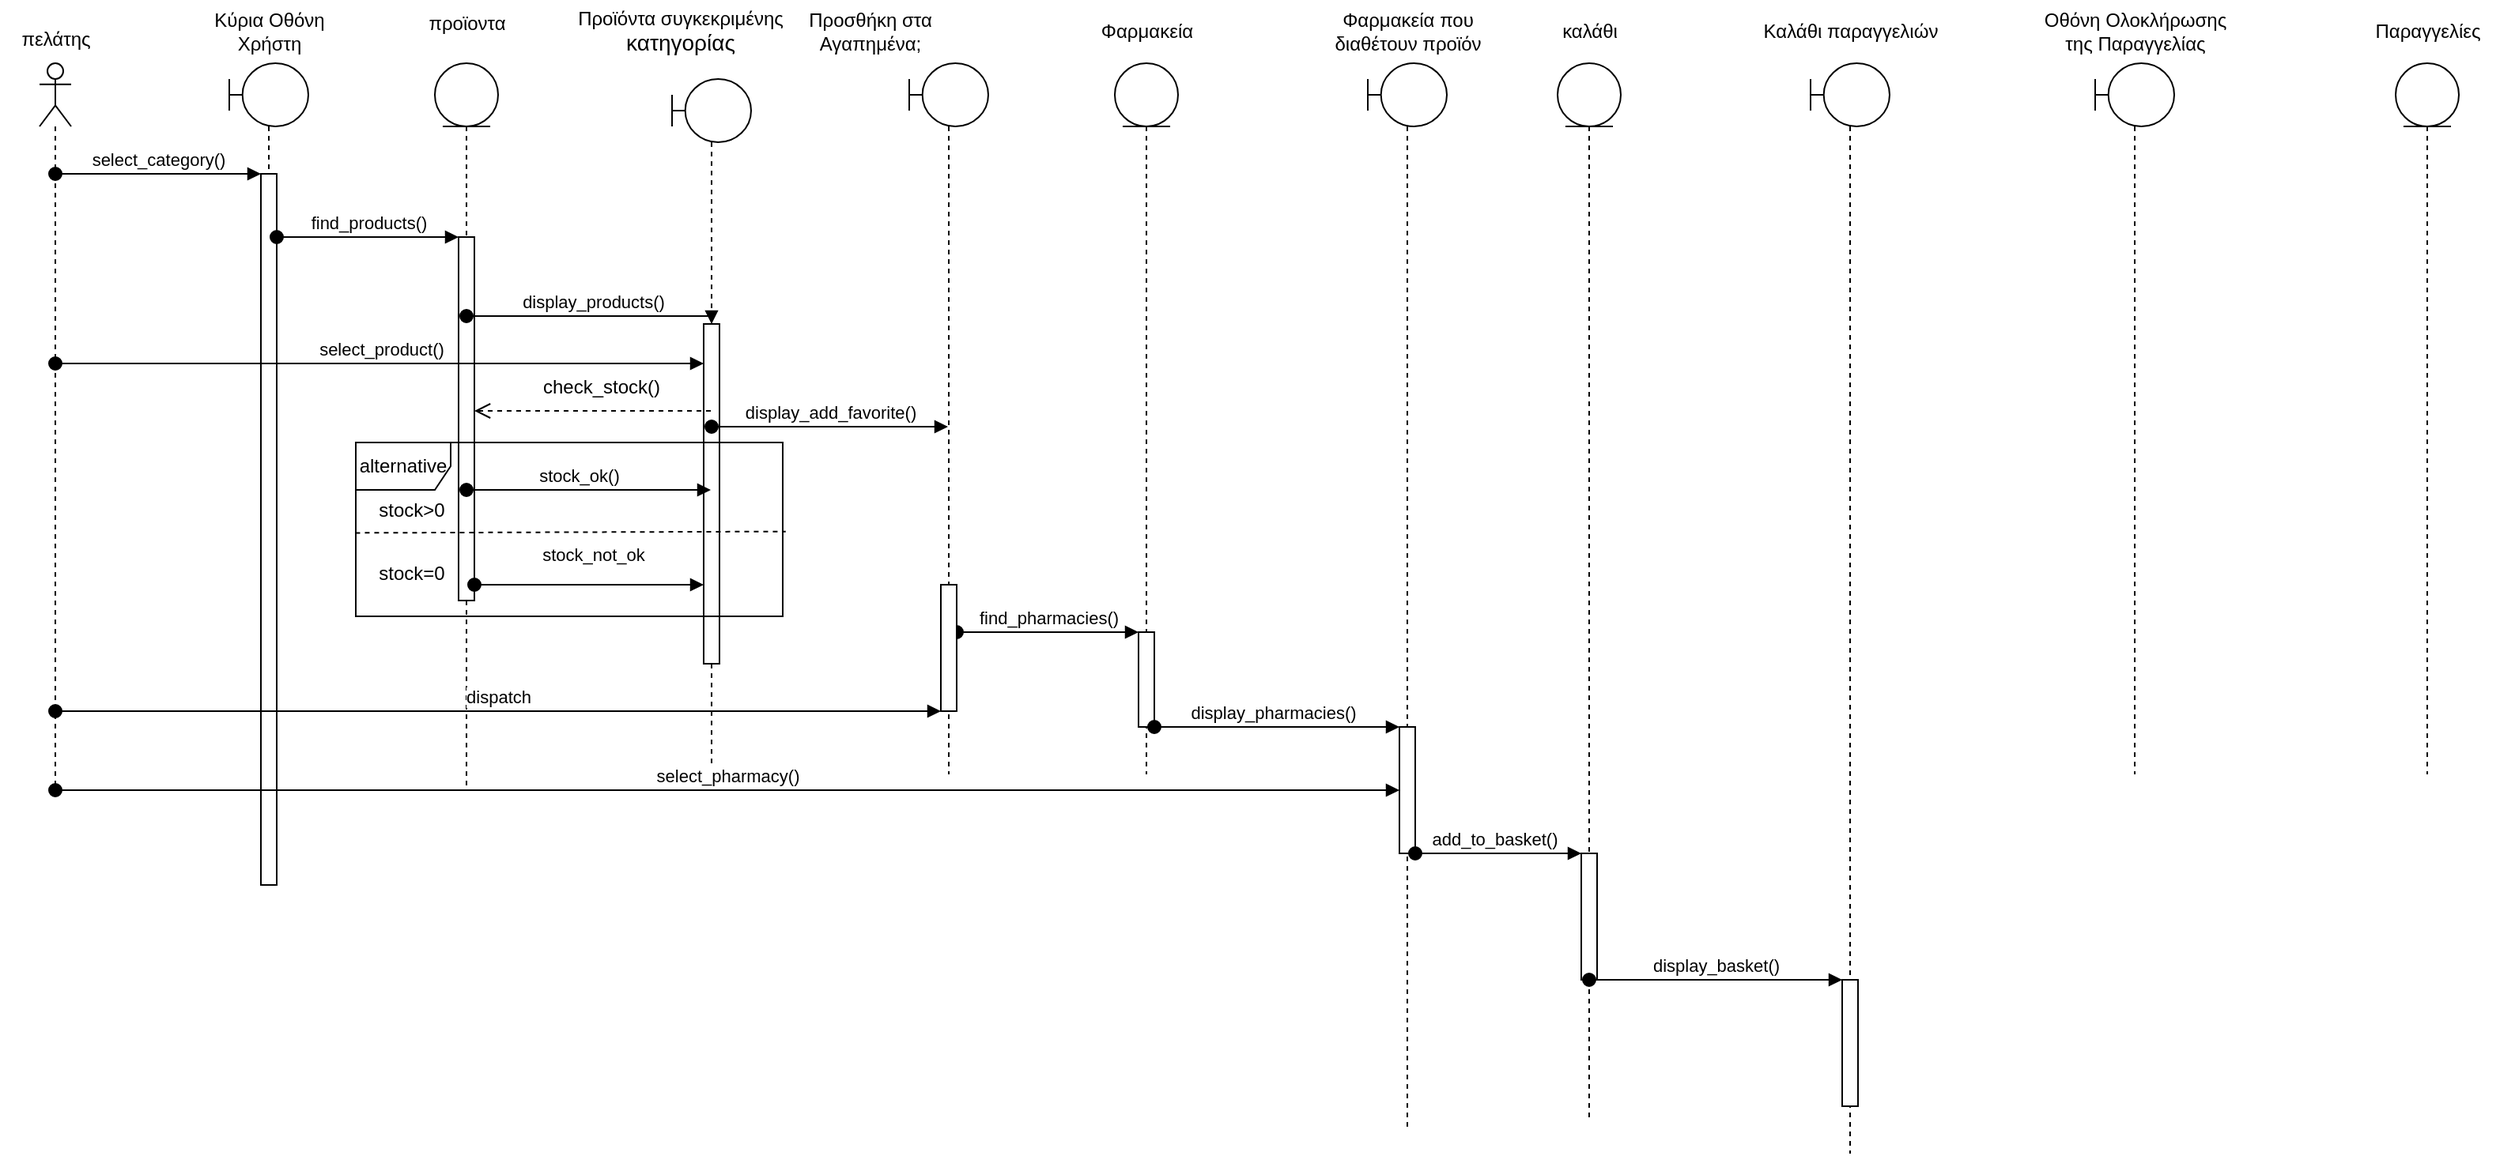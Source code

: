 <mxfile version="21.2.3" type="device">
  <diagram name="Page-1" id="1DoeDKS25Smfo94C-mYB">
    <mxGraphModel dx="521" dy="531" grid="1" gridSize="10" guides="1" tooltips="1" connect="1" arrows="1" fold="1" page="1" pageScale="1" pageWidth="850" pageHeight="1100" math="0" shadow="0">
      <root>
        <mxCell id="0" />
        <mxCell id="1" parent="0" />
        <mxCell id="W0jKoZ5k8YGo32PZeB8--1" value="" style="shape=umlLifeline;perimeter=lifelinePerimeter;whiteSpace=wrap;html=1;container=1;dropTarget=0;collapsible=0;recursiveResize=0;outlineConnect=0;portConstraint=eastwest;newEdgeStyle={&quot;edgeStyle&quot;:&quot;elbowEdgeStyle&quot;,&quot;elbow&quot;:&quot;vertical&quot;,&quot;curved&quot;:0,&quot;rounded&quot;:0};participant=umlActor;" vertex="1" parent="1">
          <mxGeometry x="290" y="190" width="20" height="460" as="geometry" />
        </mxCell>
        <mxCell id="W0jKoZ5k8YGo32PZeB8--7" value="πελάτης" style="text;html=1;align=center;verticalAlign=middle;resizable=0;points=[];autosize=1;strokeColor=none;fillColor=none;" vertex="1" parent="1">
          <mxGeometry x="265" y="160" width="70" height="30" as="geometry" />
        </mxCell>
        <mxCell id="W0jKoZ5k8YGo32PZeB8--9" value="Κύρια&amp;nbsp;&lt;span style=&quot;&quot;&gt;Οθόνη&lt;/span&gt;&lt;br style=&quot;border-color: var(--border-color);&quot;&gt;&lt;span style=&quot;&quot;&gt;Χρήστη&lt;/span&gt;" style="text;html=1;align=center;verticalAlign=middle;resizable=0;points=[];autosize=1;strokeColor=none;fillColor=none;" vertex="1" parent="1">
          <mxGeometry x="390" y="150" width="90" height="40" as="geometry" />
        </mxCell>
        <mxCell id="W0jKoZ5k8YGo32PZeB8--10" value="Προϊόντα συγκεκριμένης&lt;br style=&quot;border-color: var(--border-color); font-size: 14px;&quot;&gt;&lt;span style=&quot;border-color: var(--border-color); font-size: 14px;&quot;&gt;κατηγορίας&lt;/span&gt;" style="text;html=1;align=center;verticalAlign=middle;resizable=0;points=[];autosize=1;strokeColor=none;fillColor=none;" vertex="1" parent="1">
          <mxGeometry x="620" y="150" width="150" height="40" as="geometry" />
        </mxCell>
        <mxCell id="W0jKoZ5k8YGo32PZeB8--11" value="" style="shape=umlLifeline;perimeter=lifelinePerimeter;whiteSpace=wrap;html=1;container=1;dropTarget=0;collapsible=0;recursiveResize=0;outlineConnect=0;portConstraint=eastwest;newEdgeStyle={&quot;edgeStyle&quot;:&quot;elbowEdgeStyle&quot;,&quot;elbow&quot;:&quot;vertical&quot;,&quot;curved&quot;:0,&quot;rounded&quot;:0};participant=umlBoundary;" vertex="1" parent="1">
          <mxGeometry x="410" y="190" width="50" height="520" as="geometry" />
        </mxCell>
        <mxCell id="W0jKoZ5k8YGo32PZeB8--38" value="" style="html=1;points=[];perimeter=orthogonalPerimeter;outlineConnect=0;targetShapes=umlLifeline;portConstraint=eastwest;newEdgeStyle={&quot;edgeStyle&quot;:&quot;elbowEdgeStyle&quot;,&quot;elbow&quot;:&quot;vertical&quot;,&quot;curved&quot;:0,&quot;rounded&quot;:0};" vertex="1" parent="W0jKoZ5k8YGo32PZeB8--11">
          <mxGeometry x="20" y="70" width="10" height="450" as="geometry" />
        </mxCell>
        <mxCell id="W0jKoZ5k8YGo32PZeB8--12" value="" style="shape=umlLifeline;perimeter=lifelinePerimeter;whiteSpace=wrap;html=1;container=1;dropTarget=0;collapsible=0;recursiveResize=0;outlineConnect=0;portConstraint=eastwest;newEdgeStyle={&quot;edgeStyle&quot;:&quot;elbowEdgeStyle&quot;,&quot;elbow&quot;:&quot;vertical&quot;,&quot;curved&quot;:0,&quot;rounded&quot;:0};participant=umlBoundary;" vertex="1" parent="1">
          <mxGeometry x="690" y="200" width="50" height="440" as="geometry" />
        </mxCell>
        <mxCell id="W0jKoZ5k8YGo32PZeB8--35" value="" style="html=1;points=[];perimeter=orthogonalPerimeter;outlineConnect=0;targetShapes=umlLifeline;portConstraint=eastwest;newEdgeStyle={&quot;edgeStyle&quot;:&quot;elbowEdgeStyle&quot;,&quot;elbow&quot;:&quot;vertical&quot;,&quot;curved&quot;:0,&quot;rounded&quot;:0};" vertex="1" parent="W0jKoZ5k8YGo32PZeB8--12">
          <mxGeometry x="20" y="155" width="10" height="215" as="geometry" />
        </mxCell>
        <mxCell id="W0jKoZ5k8YGo32PZeB8--14" value="" style="shape=umlLifeline;perimeter=lifelinePerimeter;whiteSpace=wrap;html=1;container=1;dropTarget=0;collapsible=0;recursiveResize=0;outlineConnect=0;portConstraint=eastwest;newEdgeStyle={&quot;edgeStyle&quot;:&quot;elbowEdgeStyle&quot;,&quot;elbow&quot;:&quot;vertical&quot;,&quot;curved&quot;:0,&quot;rounded&quot;:0};participant=umlBoundary;" vertex="1" parent="1">
          <mxGeometry x="840" y="190" width="50" height="450" as="geometry" />
        </mxCell>
        <mxCell id="W0jKoZ5k8YGo32PZeB8--15" value="Προσθήκη στα &lt;br&gt;Αγαπημένα;" style="text;html=1;align=center;verticalAlign=middle;resizable=0;points=[];autosize=1;strokeColor=none;fillColor=none;" vertex="1" parent="1">
          <mxGeometry x="765" y="150" width="100" height="40" as="geometry" />
        </mxCell>
        <mxCell id="W0jKoZ5k8YGo32PZeB8--16" value="" style="shape=umlLifeline;perimeter=lifelinePerimeter;whiteSpace=wrap;html=1;container=1;dropTarget=0;collapsible=0;recursiveResize=0;outlineConnect=0;portConstraint=eastwest;newEdgeStyle={&quot;edgeStyle&quot;:&quot;elbowEdgeStyle&quot;,&quot;elbow&quot;:&quot;vertical&quot;,&quot;curved&quot;:0,&quot;rounded&quot;:0};participant=umlBoundary;" vertex="1" parent="1">
          <mxGeometry x="1130" y="190" width="50" height="675" as="geometry" />
        </mxCell>
        <mxCell id="W0jKoZ5k8YGo32PZeB8--49" value="" style="html=1;points=[];perimeter=orthogonalPerimeter;outlineConnect=0;targetShapes=umlLifeline;portConstraint=eastwest;newEdgeStyle={&quot;edgeStyle&quot;:&quot;elbowEdgeStyle&quot;,&quot;elbow&quot;:&quot;vertical&quot;,&quot;curved&quot;:0,&quot;rounded&quot;:0};" vertex="1" parent="W0jKoZ5k8YGo32PZeB8--16">
          <mxGeometry x="20" y="420" width="10" height="80" as="geometry" />
        </mxCell>
        <mxCell id="W0jKoZ5k8YGo32PZeB8--17" value="" style="shape=umlLifeline;perimeter=lifelinePerimeter;whiteSpace=wrap;html=1;container=1;dropTarget=0;collapsible=0;recursiveResize=0;outlineConnect=0;portConstraint=eastwest;newEdgeStyle={&quot;edgeStyle&quot;:&quot;elbowEdgeStyle&quot;,&quot;elbow&quot;:&quot;vertical&quot;,&quot;curved&quot;:0,&quot;rounded&quot;:0};participant=umlBoundary;" vertex="1" parent="1">
          <mxGeometry x="1410" y="190" width="50" height="690" as="geometry" />
        </mxCell>
        <mxCell id="W0jKoZ5k8YGo32PZeB8--65" value="" style="html=1;points=[];perimeter=orthogonalPerimeter;outlineConnect=0;targetShapes=umlLifeline;portConstraint=eastwest;newEdgeStyle={&quot;edgeStyle&quot;:&quot;elbowEdgeStyle&quot;,&quot;elbow&quot;:&quot;vertical&quot;,&quot;curved&quot;:0,&quot;rounded&quot;:0};" vertex="1" parent="W0jKoZ5k8YGo32PZeB8--17">
          <mxGeometry x="20" y="580" width="10" height="80" as="geometry" />
        </mxCell>
        <mxCell id="W0jKoZ5k8YGo32PZeB8--18" value="" style="shape=umlLifeline;perimeter=lifelinePerimeter;whiteSpace=wrap;html=1;container=1;dropTarget=0;collapsible=0;recursiveResize=0;outlineConnect=0;portConstraint=eastwest;newEdgeStyle={&quot;edgeStyle&quot;:&quot;elbowEdgeStyle&quot;,&quot;elbow&quot;:&quot;vertical&quot;,&quot;curved&quot;:0,&quot;rounded&quot;:0};participant=umlEntity;" vertex="1" parent="1">
          <mxGeometry x="970" y="190" width="40" height="450" as="geometry" />
        </mxCell>
        <mxCell id="W0jKoZ5k8YGo32PZeB8--47" value="" style="html=1;points=[];perimeter=orthogonalPerimeter;outlineConnect=0;targetShapes=umlLifeline;portConstraint=eastwest;newEdgeStyle={&quot;edgeStyle&quot;:&quot;elbowEdgeStyle&quot;,&quot;elbow&quot;:&quot;vertical&quot;,&quot;curved&quot;:0,&quot;rounded&quot;:0};" vertex="1" parent="W0jKoZ5k8YGo32PZeB8--18">
          <mxGeometry x="15" y="360" width="10" height="60" as="geometry" />
        </mxCell>
        <mxCell id="W0jKoZ5k8YGo32PZeB8--19" value="Φαρμακεία" style="text;html=1;align=center;verticalAlign=middle;resizable=0;points=[];autosize=1;strokeColor=none;fillColor=none;" vertex="1" parent="1">
          <mxGeometry x="950" y="155" width="80" height="30" as="geometry" />
        </mxCell>
        <mxCell id="W0jKoZ5k8YGo32PZeB8--20" value="Φαρμακεία που &lt;br&gt;διαθέτουν&amp;nbsp;προϊόν" style="text;html=1;align=center;verticalAlign=middle;resizable=0;points=[];autosize=1;strokeColor=none;fillColor=none;" vertex="1" parent="1">
          <mxGeometry x="1095" y="150" width="120" height="40" as="geometry" />
        </mxCell>
        <mxCell id="W0jKoZ5k8YGo32PZeB8--21" value="καλάθι" style="text;html=1;align=center;verticalAlign=middle;resizable=0;points=[];autosize=1;strokeColor=none;fillColor=none;" vertex="1" parent="1">
          <mxGeometry x="1240" y="155" width="60" height="30" as="geometry" />
        </mxCell>
        <mxCell id="W0jKoZ5k8YGo32PZeB8--22" value="" style="shape=umlLifeline;perimeter=lifelinePerimeter;whiteSpace=wrap;html=1;container=1;dropTarget=0;collapsible=0;recursiveResize=0;outlineConnect=0;portConstraint=eastwest;newEdgeStyle={&quot;edgeStyle&quot;:&quot;elbowEdgeStyle&quot;,&quot;elbow&quot;:&quot;vertical&quot;,&quot;curved&quot;:0,&quot;rounded&quot;:0};participant=umlBoundary;" vertex="1" parent="1">
          <mxGeometry x="1590" y="190" width="50" height="450" as="geometry" />
        </mxCell>
        <mxCell id="W0jKoZ5k8YGo32PZeB8--23" value="" style="shape=umlLifeline;perimeter=lifelinePerimeter;whiteSpace=wrap;html=1;container=1;dropTarget=0;collapsible=0;recursiveResize=0;outlineConnect=0;portConstraint=eastwest;newEdgeStyle={&quot;edgeStyle&quot;:&quot;elbowEdgeStyle&quot;,&quot;elbow&quot;:&quot;vertical&quot;,&quot;curved&quot;:0,&quot;rounded&quot;:0};participant=umlEntity;" vertex="1" parent="1">
          <mxGeometry x="1250" y="190" width="40" height="670" as="geometry" />
        </mxCell>
        <mxCell id="W0jKoZ5k8YGo32PZeB8--59" value="" style="html=1;points=[];perimeter=orthogonalPerimeter;outlineConnect=0;targetShapes=umlLifeline;portConstraint=eastwest;newEdgeStyle={&quot;edgeStyle&quot;:&quot;elbowEdgeStyle&quot;,&quot;elbow&quot;:&quot;vertical&quot;,&quot;curved&quot;:0,&quot;rounded&quot;:0};" vertex="1" parent="W0jKoZ5k8YGo32PZeB8--23">
          <mxGeometry x="15" y="500" width="10" height="80" as="geometry" />
        </mxCell>
        <mxCell id="W0jKoZ5k8YGo32PZeB8--24" value="Καλάθι παραγγελιών" style="text;html=1;align=center;verticalAlign=middle;resizable=0;points=[];autosize=1;strokeColor=none;fillColor=none;" vertex="1" parent="1">
          <mxGeometry x="1370" y="155" width="130" height="30" as="geometry" />
        </mxCell>
        <mxCell id="W0jKoZ5k8YGo32PZeB8--25" value="Οθόνη Ολοκλήρωσης &lt;br&gt;της Παραγγελίας" style="text;html=1;align=center;verticalAlign=middle;resizable=0;points=[];autosize=1;strokeColor=none;fillColor=none;" vertex="1" parent="1">
          <mxGeometry x="1545" y="150" width="140" height="40" as="geometry" />
        </mxCell>
        <mxCell id="W0jKoZ5k8YGo32PZeB8--27" value="" style="shape=umlLifeline;perimeter=lifelinePerimeter;whiteSpace=wrap;html=1;container=1;dropTarget=0;collapsible=0;recursiveResize=0;outlineConnect=0;portConstraint=eastwest;newEdgeStyle={&quot;edgeStyle&quot;:&quot;elbowEdgeStyle&quot;,&quot;elbow&quot;:&quot;vertical&quot;,&quot;curved&quot;:0,&quot;rounded&quot;:0};participant=umlEntity;" vertex="1" parent="1">
          <mxGeometry x="1780" y="190" width="40" height="450" as="geometry" />
        </mxCell>
        <mxCell id="W0jKoZ5k8YGo32PZeB8--28" value="Παραγγελίες" style="text;html=1;align=center;verticalAlign=middle;resizable=0;points=[];autosize=1;strokeColor=none;fillColor=none;" vertex="1" parent="1">
          <mxGeometry x="1755" y="155" width="90" height="30" as="geometry" />
        </mxCell>
        <mxCell id="W0jKoZ5k8YGo32PZeB8--30" value="" style="shape=umlLifeline;perimeter=lifelinePerimeter;whiteSpace=wrap;html=1;container=1;dropTarget=0;collapsible=0;recursiveResize=0;outlineConnect=0;portConstraint=eastwest;newEdgeStyle={&quot;edgeStyle&quot;:&quot;elbowEdgeStyle&quot;,&quot;elbow&quot;:&quot;vertical&quot;,&quot;curved&quot;:0,&quot;rounded&quot;:0};participant=umlEntity;" vertex="1" parent="1">
          <mxGeometry x="540" y="190" width="40" height="460" as="geometry" />
        </mxCell>
        <mxCell id="W0jKoZ5k8YGo32PZeB8--42" value="" style="html=1;points=[];perimeter=orthogonalPerimeter;outlineConnect=0;targetShapes=umlLifeline;portConstraint=eastwest;newEdgeStyle={&quot;edgeStyle&quot;:&quot;elbowEdgeStyle&quot;,&quot;elbow&quot;:&quot;vertical&quot;,&quot;curved&quot;:0,&quot;rounded&quot;:0};" vertex="1" parent="W0jKoZ5k8YGo32PZeB8--30">
          <mxGeometry x="15" y="110" width="10" height="230" as="geometry" />
        </mxCell>
        <mxCell id="W0jKoZ5k8YGo32PZeB8--31" value="προϊοντα" style="text;html=1;align=center;verticalAlign=middle;resizable=0;points=[];autosize=1;strokeColor=none;fillColor=none;" vertex="1" parent="1">
          <mxGeometry x="525" y="150" width="70" height="30" as="geometry" />
        </mxCell>
        <mxCell id="W0jKoZ5k8YGo32PZeB8--36" value="display_products()" style="html=1;verticalAlign=bottom;startArrow=oval;endArrow=block;startSize=8;edgeStyle=elbowEdgeStyle;elbow=vertical;curved=0;rounded=0;" edge="1" target="W0jKoZ5k8YGo32PZeB8--35" parent="1" source="W0jKoZ5k8YGo32PZeB8--30">
          <mxGeometry relative="1" as="geometry">
            <mxPoint x="620" y="350" as="sourcePoint" />
            <Array as="points">
              <mxPoint x="600" y="350" />
            </Array>
          </mxGeometry>
        </mxCell>
        <mxCell id="W0jKoZ5k8YGo32PZeB8--37" value="select_product()" style="html=1;verticalAlign=bottom;startArrow=oval;startFill=1;endArrow=block;startSize=8;edgeStyle=elbowEdgeStyle;elbow=vertical;curved=0;rounded=0;" edge="1" parent="1" source="W0jKoZ5k8YGo32PZeB8--1" target="W0jKoZ5k8YGo32PZeB8--35">
          <mxGeometry x="0.001" width="60" relative="1" as="geometry">
            <mxPoint x="520" y="490" as="sourcePoint" />
            <mxPoint x="580" y="490" as="targetPoint" />
            <Array as="points">
              <mxPoint x="630" y="380" />
              <mxPoint x="370" y="370" />
              <mxPoint x="300" y="370" />
              <mxPoint x="630" y="400" />
              <mxPoint x="380" y="400" />
            </Array>
            <mxPoint x="1" as="offset" />
          </mxGeometry>
        </mxCell>
        <mxCell id="W0jKoZ5k8YGo32PZeB8--39" value="select_category()" style="html=1;verticalAlign=bottom;startArrow=oval;endArrow=block;startSize=8;edgeStyle=elbowEdgeStyle;elbow=vertical;curved=0;rounded=0;" edge="1" target="W0jKoZ5k8YGo32PZeB8--38" parent="1" source="W0jKoZ5k8YGo32PZeB8--1">
          <mxGeometry relative="1" as="geometry">
            <mxPoint x="370" y="260" as="sourcePoint" />
            <Array as="points">
              <mxPoint x="350" y="260" />
            </Array>
          </mxGeometry>
        </mxCell>
        <mxCell id="W0jKoZ5k8YGo32PZeB8--43" value="find_products()" style="html=1;verticalAlign=bottom;startArrow=oval;endArrow=block;startSize=8;edgeStyle=elbowEdgeStyle;elbow=vertical;curved=0;rounded=0;" edge="1" target="W0jKoZ5k8YGo32PZeB8--42" parent="1" source="W0jKoZ5k8YGo32PZeB8--38">
          <mxGeometry relative="1" as="geometry">
            <mxPoint x="500" y="310" as="sourcePoint" />
            <Array as="points">
              <mxPoint x="470" y="300" />
              <mxPoint x="540" y="280" />
              <mxPoint x="510" y="300" />
            </Array>
          </mxGeometry>
        </mxCell>
        <mxCell id="W0jKoZ5k8YGo32PZeB8--45" value="display_add_favorite()" style="html=1;verticalAlign=bottom;startArrow=oval;endArrow=block;startSize=8;edgeStyle=elbowEdgeStyle;elbow=vertical;curved=0;rounded=0;" edge="1" target="W0jKoZ5k8YGo32PZeB8--14" parent="1" source="W0jKoZ5k8YGo32PZeB8--12">
          <mxGeometry x="-0.002" relative="1" as="geometry">
            <mxPoint x="720" y="470" as="sourcePoint" />
            <Array as="points">
              <mxPoint x="840" y="560" />
              <mxPoint x="760" y="470" />
              <mxPoint x="720" y="450" />
              <mxPoint x="710" y="440" />
              <mxPoint x="730" y="450" />
              <mxPoint x="780" y="430" />
            </Array>
            <mxPoint as="offset" />
          </mxGeometry>
        </mxCell>
        <mxCell id="W0jKoZ5k8YGo32PZeB8--46" value="dispatch" style="html=1;verticalAlign=bottom;startArrow=oval;startFill=1;endArrow=block;startSize=8;edgeStyle=elbowEdgeStyle;elbow=vertical;curved=0;rounded=0;" edge="1" parent="1" source="W0jKoZ5k8YGo32PZeB8--1" target="W0jKoZ5k8YGo32PZeB8--44">
          <mxGeometry width="60" relative="1" as="geometry">
            <mxPoint x="600" y="390" as="sourcePoint" />
            <mxPoint x="660" y="390" as="targetPoint" />
            <Array as="points">
              <mxPoint x="690" y="600" />
            </Array>
          </mxGeometry>
        </mxCell>
        <mxCell id="W0jKoZ5k8YGo32PZeB8--48" value="find_pharmacies()" style="html=1;verticalAlign=bottom;startArrow=oval;endArrow=block;startSize=8;edgeStyle=elbowEdgeStyle;elbow=vertical;curved=0;rounded=0;" edge="1" target="W0jKoZ5k8YGo32PZeB8--47" parent="1" source="W0jKoZ5k8YGo32PZeB8--44">
          <mxGeometry x="-0.004" relative="1" as="geometry">
            <mxPoint x="830" y="510" as="sourcePoint" />
            <mxPoint x="880" y="510" as="targetPoint" />
            <Array as="points">
              <mxPoint x="900" y="550" />
              <mxPoint x="850" y="530" />
              <mxPoint x="830" y="520" />
              <mxPoint x="830" y="530" />
              <mxPoint x="840" y="530" />
              <mxPoint x="880" y="510" />
            </Array>
            <mxPoint as="offset" />
          </mxGeometry>
        </mxCell>
        <mxCell id="W0jKoZ5k8YGo32PZeB8--50" value="display_pharmacies()" style="html=1;verticalAlign=bottom;startArrow=oval;endArrow=block;startSize=8;edgeStyle=elbowEdgeStyle;elbow=vertical;curved=0;rounded=0;" edge="1" target="W0jKoZ5k8YGo32PZeB8--49" parent="1" source="W0jKoZ5k8YGo32PZeB8--47">
          <mxGeometry x="-0.032" relative="1" as="geometry">
            <mxPoint x="1020" y="590" as="sourcePoint" />
            <Array as="points">
              <mxPoint x="990" y="610" />
              <mxPoint x="970" y="600" />
              <mxPoint x="1040" y="590" />
              <mxPoint x="1030" y="570" />
              <mxPoint x="970" y="560" />
              <mxPoint x="990" y="590" />
            </Array>
            <mxPoint as="offset" />
          </mxGeometry>
        </mxCell>
        <mxCell id="W0jKoZ5k8YGo32PZeB8--52" value="select_pharmacy()" style="html=1;verticalAlign=bottom;startArrow=oval;startFill=1;endArrow=block;startSize=8;edgeStyle=elbowEdgeStyle;elbow=vertical;curved=0;rounded=0;" edge="1" parent="1" source="W0jKoZ5k8YGo32PZeB8--1" target="W0jKoZ5k8YGo32PZeB8--49">
          <mxGeometry width="60" relative="1" as="geometry">
            <mxPoint x="900" y="600" as="sourcePoint" />
            <mxPoint x="960" y="600" as="targetPoint" />
            <Array as="points">
              <mxPoint x="970" y="650" />
            </Array>
          </mxGeometry>
        </mxCell>
        <mxCell id="W0jKoZ5k8YGo32PZeB8--54" value="" style="html=1;verticalAlign=bottom;endArrow=open;dashed=1;endSize=8;edgeStyle=elbowEdgeStyle;elbow=vertical;curved=0;rounded=0;" edge="1" parent="1" source="W0jKoZ5k8YGo32PZeB8--12" target="W0jKoZ5k8YGo32PZeB8--42">
          <mxGeometry relative="1" as="geometry">
            <mxPoint x="650" y="410" as="sourcePoint" />
            <mxPoint x="570" y="410" as="targetPoint" />
            <Array as="points">
              <mxPoint x="680" y="410" />
              <mxPoint x="670" y="420" />
              <mxPoint x="650" y="400" />
            </Array>
          </mxGeometry>
        </mxCell>
        <mxCell id="W0jKoZ5k8YGo32PZeB8--55" value="check_stock()" style="text;html=1;align=center;verticalAlign=middle;resizable=0;points=[];autosize=1;strokeColor=none;fillColor=none;" vertex="1" parent="1">
          <mxGeometry x="595" y="380" width="100" height="30" as="geometry" />
        </mxCell>
        <mxCell id="W0jKoZ5k8YGo32PZeB8--56" value="stock_ok()" style="html=1;verticalAlign=bottom;startArrow=oval;startFill=1;endArrow=block;startSize=8;edgeStyle=elbowEdgeStyle;elbow=vertical;curved=0;rounded=0;" edge="1" parent="1" source="W0jKoZ5k8YGo32PZeB8--30" target="W0jKoZ5k8YGo32PZeB8--12">
          <mxGeometry x="-0.09" width="60" relative="1" as="geometry">
            <mxPoint x="595" y="450" as="sourcePoint" />
            <mxPoint x="655" y="450" as="targetPoint" />
            <Array as="points">
              <mxPoint x="680" y="460" />
              <mxPoint x="610" y="450" />
            </Array>
            <mxPoint as="offset" />
          </mxGeometry>
        </mxCell>
        <mxCell id="W0jKoZ5k8YGo32PZeB8--60" value="add_to_basket()" style="html=1;verticalAlign=bottom;startArrow=oval;endArrow=block;startSize=8;edgeStyle=elbowEdgeStyle;elbow=vertical;curved=0;rounded=0;" edge="1" target="W0jKoZ5k8YGo32PZeB8--59" parent="1" source="W0jKoZ5k8YGo32PZeB8--49">
          <mxGeometry x="-0.048" relative="1" as="geometry">
            <mxPoint x="1205" y="680" as="sourcePoint" />
            <Array as="points">
              <mxPoint x="1220" y="690" />
            </Array>
            <mxPoint as="offset" />
          </mxGeometry>
        </mxCell>
        <mxCell id="W0jKoZ5k8YGo32PZeB8--66" value="display_basket()" style="html=1;verticalAlign=bottom;startArrow=oval;endArrow=block;startSize=8;edgeStyle=elbowEdgeStyle;elbow=vertical;curved=0;rounded=0;" edge="1" target="W0jKoZ5k8YGo32PZeB8--65" parent="1" source="W0jKoZ5k8YGo32PZeB8--23">
          <mxGeometry relative="1" as="geometry">
            <mxPoint x="1370" y="770" as="sourcePoint" />
            <Array as="points">
              <mxPoint x="1300" y="770" />
            </Array>
          </mxGeometry>
        </mxCell>
        <mxCell id="W0jKoZ5k8YGo32PZeB8--69" value="" style="endArrow=none;dashed=1;html=1;rounded=0;exitX=-0.001;exitY=0.52;exitDx=0;exitDy=0;exitPerimeter=0;entryX=1.007;entryY=0.512;entryDx=0;entryDy=0;entryPerimeter=0;" edge="1" parent="1" source="W0jKoZ5k8YGo32PZeB8--68" target="W0jKoZ5k8YGo32PZeB8--68">
          <mxGeometry width="50" height="50" relative="1" as="geometry">
            <mxPoint x="1080" y="470" as="sourcePoint" />
            <mxPoint x="1130" y="420" as="targetPoint" />
          </mxGeometry>
        </mxCell>
        <mxCell id="W0jKoZ5k8YGo32PZeB8--68" value="alternative" style="shape=umlFrame;whiteSpace=wrap;html=1;pointerEvents=0;" vertex="1" parent="1">
          <mxGeometry x="490" y="430" width="270" height="110" as="geometry" />
        </mxCell>
        <mxCell id="W0jKoZ5k8YGo32PZeB8--44" value="" style="html=1;points=[];perimeter=orthogonalPerimeter;outlineConnect=0;targetShapes=umlLifeline;portConstraint=eastwest;newEdgeStyle={&quot;edgeStyle&quot;:&quot;elbowEdgeStyle&quot;,&quot;elbow&quot;:&quot;vertical&quot;,&quot;curved&quot;:0,&quot;rounded&quot;:0};" vertex="1" parent="1">
          <mxGeometry x="860" y="520" width="10" height="80" as="geometry" />
        </mxCell>
        <mxCell id="W0jKoZ5k8YGo32PZeB8--71" value="" style="html=1;verticalAlign=bottom;startArrow=oval;endArrow=block;startSize=8;edgeStyle=elbowEdgeStyle;elbow=vertical;curved=0;rounded=0;" edge="1" parent="1" source="W0jKoZ5k8YGo32PZeB8--14" target="W0jKoZ5k8YGo32PZeB8--44">
          <mxGeometry x="-0.004" relative="1" as="geometry">
            <mxPoint x="865" y="550" as="sourcePoint" />
            <mxPoint x="985" y="550" as="targetPoint" />
            <Array as="points" />
            <mxPoint as="offset" />
          </mxGeometry>
        </mxCell>
        <mxCell id="W0jKoZ5k8YGo32PZeB8--72" value="stock&amp;gt;0" style="text;html=1;align=center;verticalAlign=middle;resizable=0;points=[];autosize=1;strokeColor=none;fillColor=none;" vertex="1" parent="1">
          <mxGeometry x="490" y="458" width="70" height="30" as="geometry" />
        </mxCell>
        <mxCell id="W0jKoZ5k8YGo32PZeB8--74" value="stock=0" style="text;html=1;align=center;verticalAlign=middle;resizable=0;points=[];autosize=1;strokeColor=none;fillColor=none;" vertex="1" parent="1">
          <mxGeometry x="490" y="498" width="70" height="30" as="geometry" />
        </mxCell>
        <mxCell id="W0jKoZ5k8YGo32PZeB8--76" value="stock_not_ok" style="html=1;verticalAlign=bottom;startArrow=oval;startFill=1;endArrow=block;startSize=8;edgeStyle=elbowEdgeStyle;elbow=vertical;curved=0;rounded=0;" edge="1" parent="1" source="W0jKoZ5k8YGo32PZeB8--42" target="W0jKoZ5k8YGo32PZeB8--35">
          <mxGeometry x="0.035" y="10" width="60" relative="1" as="geometry">
            <mxPoint x="610" y="512.5" as="sourcePoint" />
            <mxPoint x="670" y="512.5" as="targetPoint" />
            <Array as="points">
              <mxPoint x="670" y="520" />
            </Array>
            <mxPoint as="offset" />
          </mxGeometry>
        </mxCell>
      </root>
    </mxGraphModel>
  </diagram>
</mxfile>
